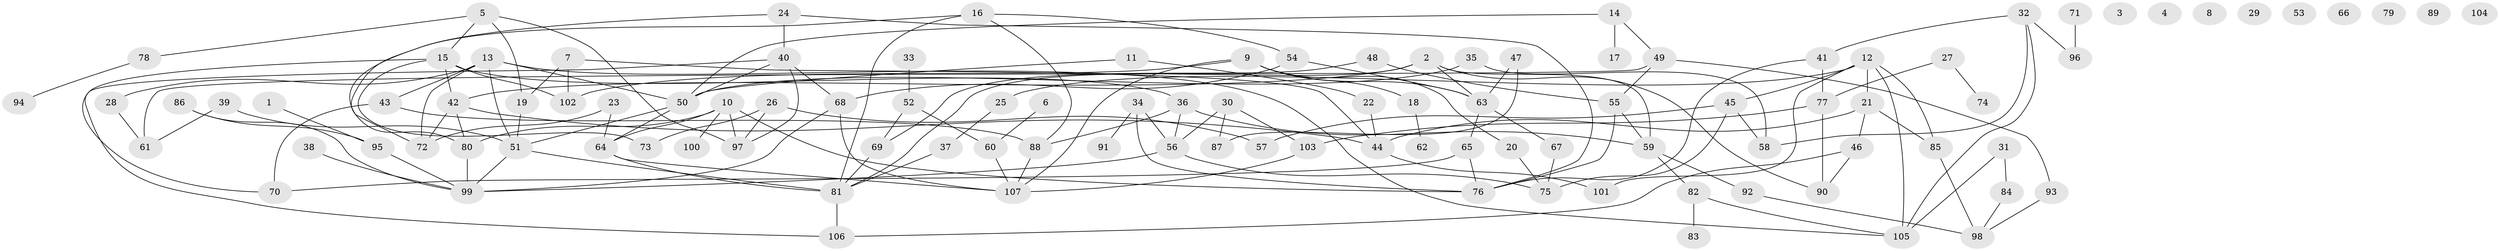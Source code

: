 // coarse degree distribution, {1: 0.08571428571428572, 6: 0.05714285714285714, 0: 0.12857142857142856, 8: 0.04285714285714286, 2: 0.2571428571428571, 4: 0.1, 5: 0.18571428571428572, 3: 0.07142857142857142, 7: 0.05714285714285714, 10: 0.014285714285714285}
// Generated by graph-tools (version 1.1) at 2025/41/03/06/25 10:41:20]
// undirected, 107 vertices, 157 edges
graph export_dot {
graph [start="1"]
  node [color=gray90,style=filled];
  1;
  2;
  3;
  4;
  5;
  6;
  7;
  8;
  9;
  10;
  11;
  12;
  13;
  14;
  15;
  16;
  17;
  18;
  19;
  20;
  21;
  22;
  23;
  24;
  25;
  26;
  27;
  28;
  29;
  30;
  31;
  32;
  33;
  34;
  35;
  36;
  37;
  38;
  39;
  40;
  41;
  42;
  43;
  44;
  45;
  46;
  47;
  48;
  49;
  50;
  51;
  52;
  53;
  54;
  55;
  56;
  57;
  58;
  59;
  60;
  61;
  62;
  63;
  64;
  65;
  66;
  67;
  68;
  69;
  70;
  71;
  72;
  73;
  74;
  75;
  76;
  77;
  78;
  79;
  80;
  81;
  82;
  83;
  84;
  85;
  86;
  87;
  88;
  89;
  90;
  91;
  92;
  93;
  94;
  95;
  96;
  97;
  98;
  99;
  100;
  101;
  102;
  103;
  104;
  105;
  106;
  107;
  1 -- 95;
  2 -- 42;
  2 -- 59;
  2 -- 63;
  2 -- 81;
  2 -- 90;
  5 -- 15;
  5 -- 19;
  5 -- 78;
  5 -- 97;
  6 -- 60;
  7 -- 19;
  7 -- 44;
  7 -- 102;
  9 -- 18;
  9 -- 20;
  9 -- 63;
  9 -- 102;
  9 -- 107;
  10 -- 64;
  10 -- 76;
  10 -- 80;
  10 -- 97;
  10 -- 100;
  11 -- 22;
  11 -- 50;
  12 -- 21;
  12 -- 25;
  12 -- 45;
  12 -- 85;
  12 -- 101;
  12 -- 105;
  13 -- 28;
  13 -- 43;
  13 -- 50;
  13 -- 51;
  13 -- 72;
  13 -- 105;
  14 -- 17;
  14 -- 49;
  14 -- 50;
  15 -- 36;
  15 -- 42;
  15 -- 70;
  15 -- 73;
  15 -- 102;
  16 -- 54;
  16 -- 72;
  16 -- 81;
  16 -- 88;
  18 -- 62;
  19 -- 51;
  20 -- 75;
  21 -- 44;
  21 -- 46;
  21 -- 85;
  22 -- 44;
  23 -- 64;
  23 -- 72;
  24 -- 40;
  24 -- 76;
  24 -- 80;
  25 -- 37;
  26 -- 57;
  26 -- 73;
  26 -- 97;
  27 -- 74;
  27 -- 77;
  28 -- 61;
  30 -- 56;
  30 -- 87;
  30 -- 103;
  31 -- 84;
  31 -- 105;
  32 -- 41;
  32 -- 58;
  32 -- 96;
  32 -- 105;
  33 -- 52;
  34 -- 56;
  34 -- 76;
  34 -- 91;
  35 -- 50;
  35 -- 58;
  36 -- 56;
  36 -- 59;
  36 -- 88;
  37 -- 81;
  38 -- 99;
  39 -- 51;
  39 -- 61;
  40 -- 50;
  40 -- 68;
  40 -- 97;
  40 -- 106;
  41 -- 76;
  41 -- 77;
  42 -- 44;
  42 -- 72;
  42 -- 80;
  43 -- 70;
  43 -- 88;
  44 -- 101;
  45 -- 57;
  45 -- 58;
  45 -- 75;
  46 -- 90;
  46 -- 106;
  47 -- 63;
  47 -- 87;
  48 -- 55;
  48 -- 69;
  49 -- 55;
  49 -- 61;
  49 -- 93;
  50 -- 51;
  50 -- 64;
  51 -- 81;
  51 -- 99;
  52 -- 60;
  52 -- 69;
  54 -- 63;
  54 -- 68;
  55 -- 59;
  55 -- 76;
  56 -- 75;
  56 -- 99;
  59 -- 82;
  59 -- 92;
  60 -- 107;
  63 -- 65;
  63 -- 67;
  64 -- 81;
  64 -- 107;
  65 -- 70;
  65 -- 76;
  67 -- 75;
  68 -- 99;
  68 -- 107;
  69 -- 81;
  71 -- 96;
  77 -- 90;
  77 -- 103;
  78 -- 94;
  80 -- 99;
  81 -- 106;
  82 -- 83;
  82 -- 105;
  84 -- 98;
  85 -- 98;
  86 -- 95;
  86 -- 99;
  88 -- 107;
  92 -- 98;
  93 -- 98;
  95 -- 99;
  103 -- 107;
}
